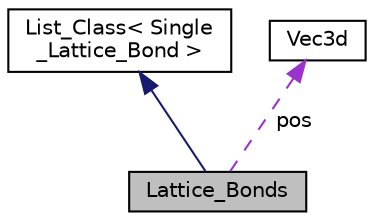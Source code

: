 digraph "Lattice_Bonds"
{
  edge [fontname="Helvetica",fontsize="10",labelfontname="Helvetica",labelfontsize="10"];
  node [fontname="Helvetica",fontsize="10",shape=record];
  Node1 [label="Lattice_Bonds",height=0.2,width=0.4,color="black", fillcolor="grey75", style="filled", fontcolor="black"];
  Node2 -> Node1 [dir="back",color="midnightblue",fontsize="10",style="solid",fontname="Helvetica"];
  Node2 [label="List_Class\< Single\l_Lattice_Bond \>",height=0.2,width=0.4,color="black", fillcolor="white", style="filled",URL="$classList__Class.html"];
  Node3 -> Node1 [dir="back",color="darkorchid3",fontsize="10",style="dashed",label=" pos" ,fontname="Helvetica"];
  Node3 [label="Vec3d",height=0.2,width=0.4,color="black", fillcolor="white", style="filled",URL="$classVec3d.html",tooltip="Class to store positions and to handle operations on 3d vectors. "];
}
